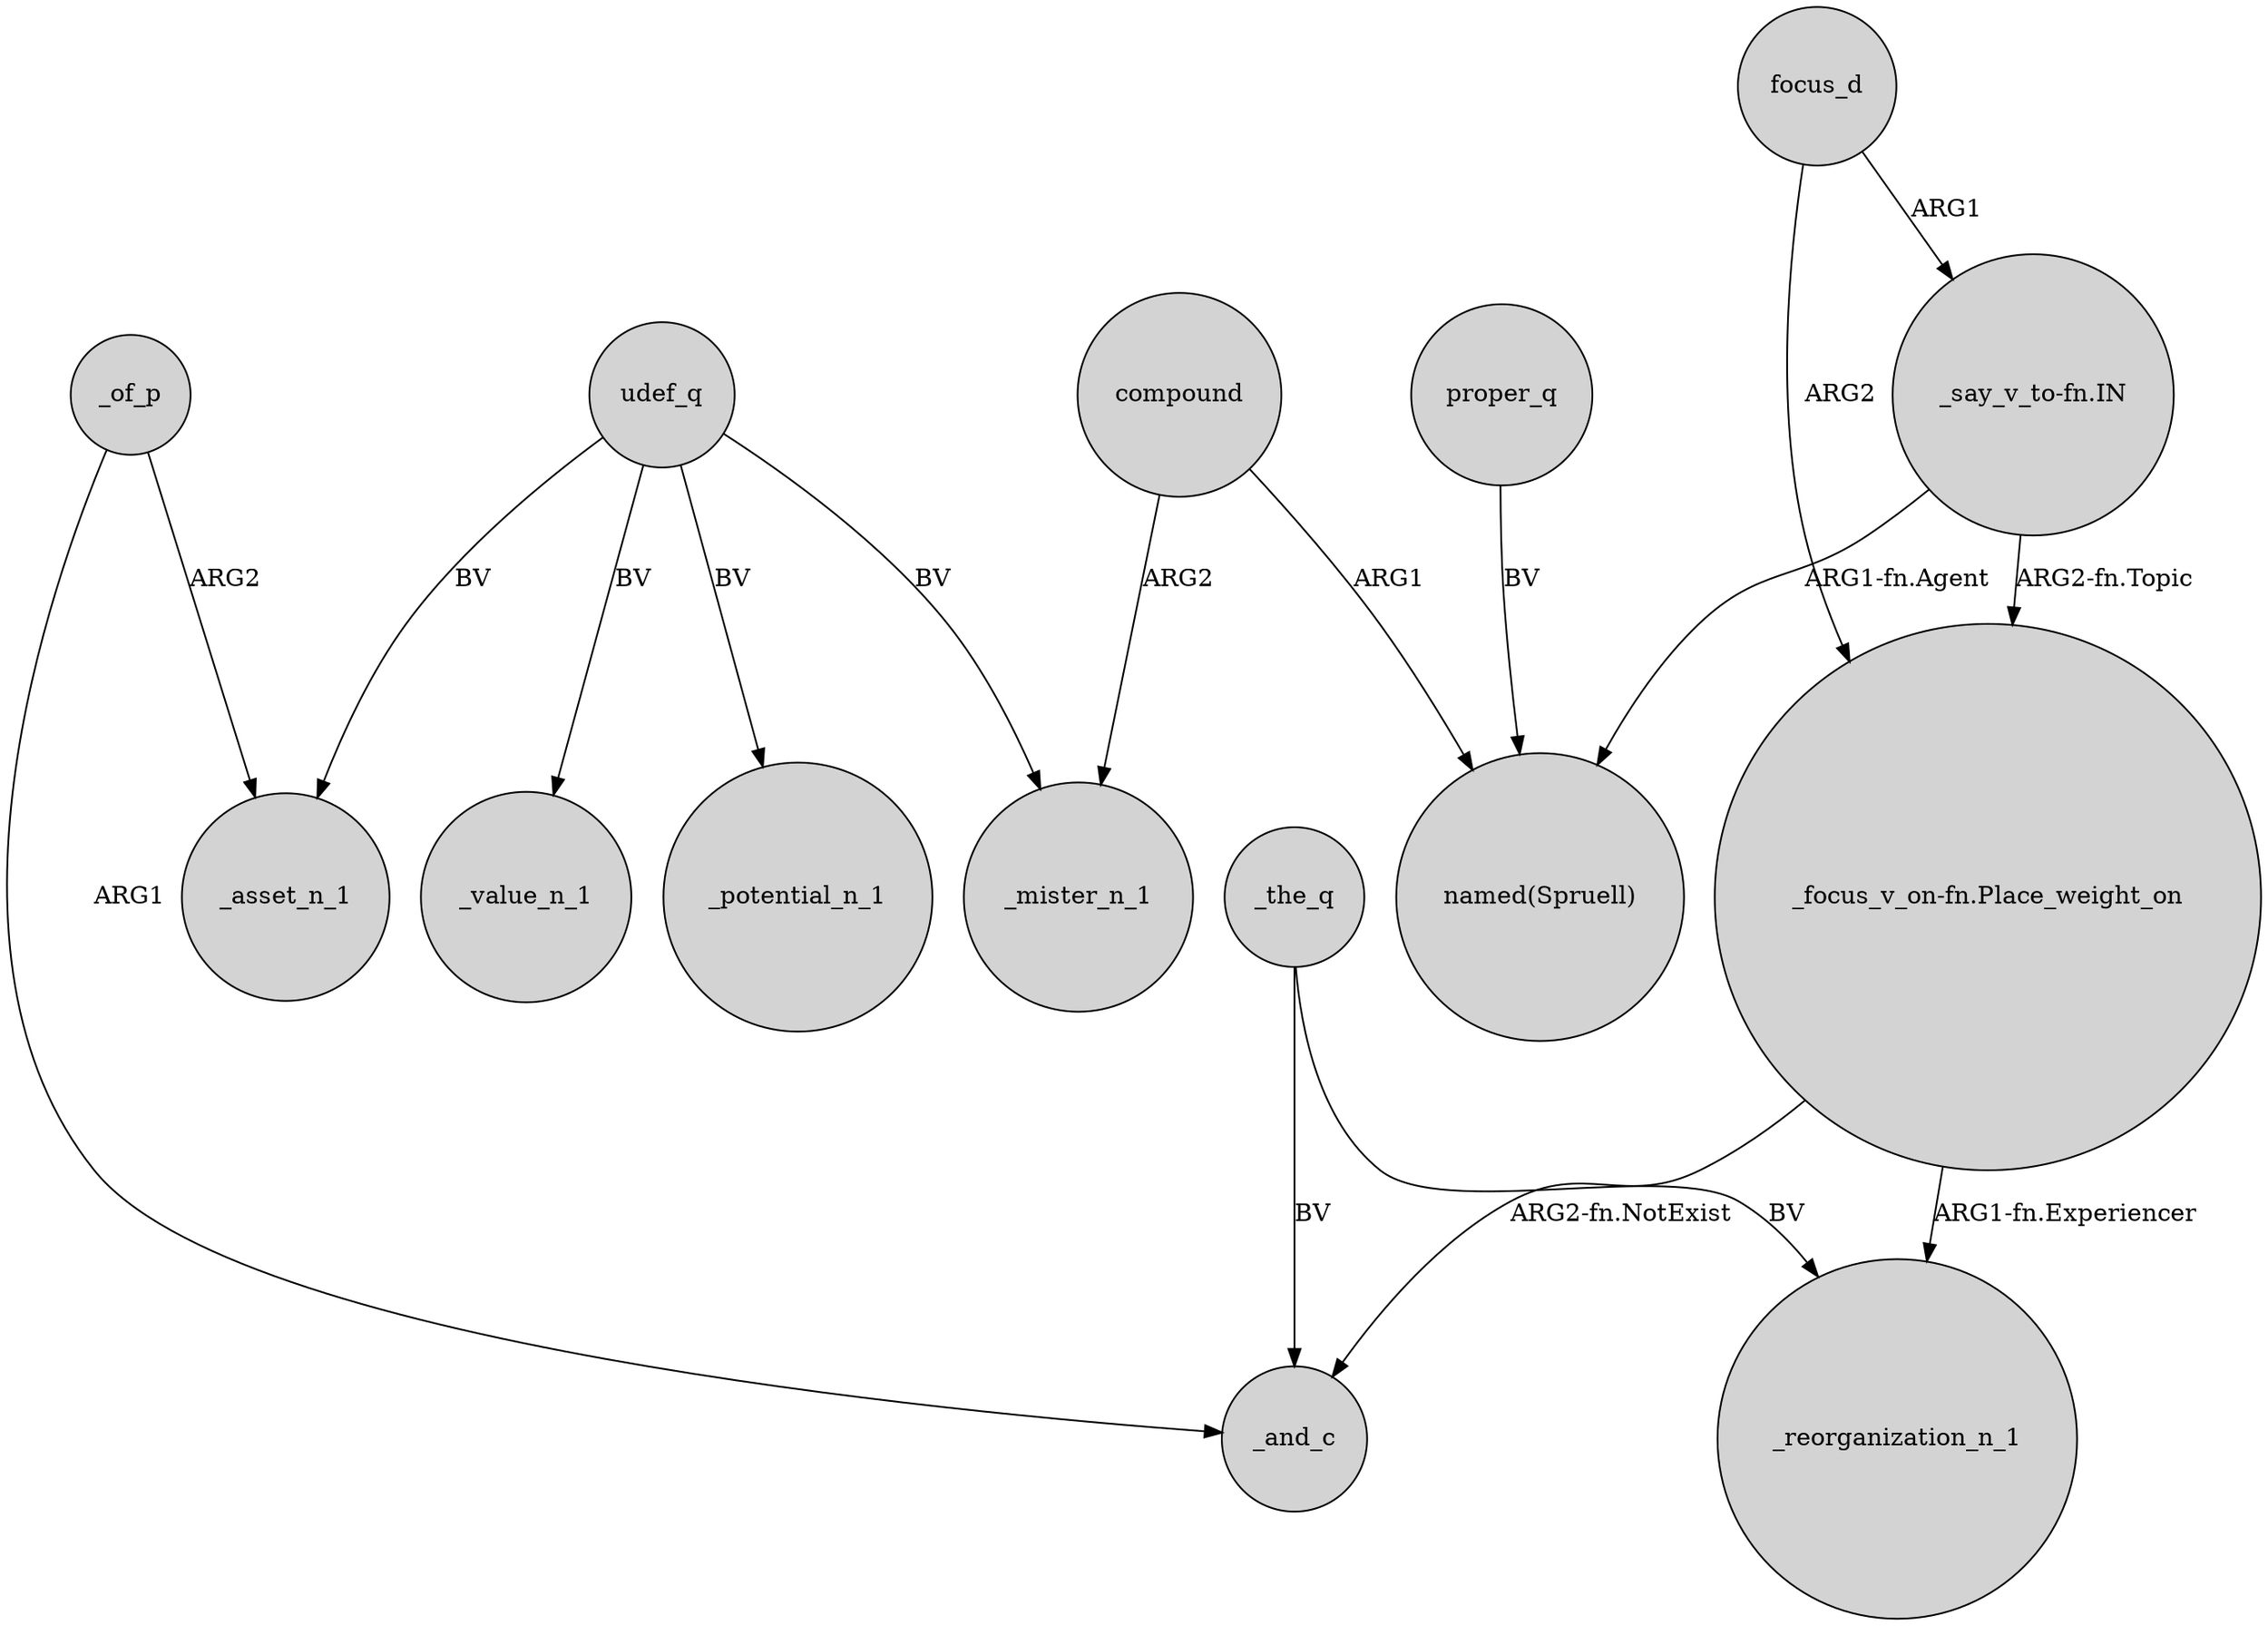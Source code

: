 digraph {
	node [shape=circle style=filled]
	"_focus_v_on-fn.Place_weight_on" -> _and_c [label="ARG2-fn.NotExist"]
	_the_q -> _and_c [label=BV]
	udef_q -> _mister_n_1 [label=BV]
	"_say_v_to-fn.IN" -> "_focus_v_on-fn.Place_weight_on" [label="ARG2-fn.Topic"]
	udef_q -> _value_n_1 [label=BV]
	udef_q -> _potential_n_1 [label=BV]
	proper_q -> "named(Spruell)" [label=BV]
	_the_q -> _reorganization_n_1 [label=BV]
	"_focus_v_on-fn.Place_weight_on" -> _reorganization_n_1 [label="ARG1-fn.Experiencer"]
	_of_p -> _asset_n_1 [label=ARG2]
	udef_q -> _asset_n_1 [label=BV]
	compound -> "named(Spruell)" [label=ARG1]
	_of_p -> _and_c [label=ARG1]
	compound -> _mister_n_1 [label=ARG2]
	focus_d -> "_say_v_to-fn.IN" [label=ARG1]
	"_say_v_to-fn.IN" -> "named(Spruell)" [label="ARG1-fn.Agent"]
	focus_d -> "_focus_v_on-fn.Place_weight_on" [label=ARG2]
}
